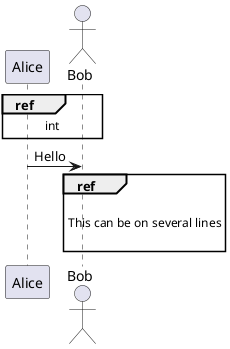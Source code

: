 #引用

你可以在图中通过使用 ref over 关键词来实现引用

@startuml

participant Alice
actor Bob

ref over Alice,Bob : int

Alice -> Bob : Hello

ref over Bob

This can be on several lines

end ref


@enduml